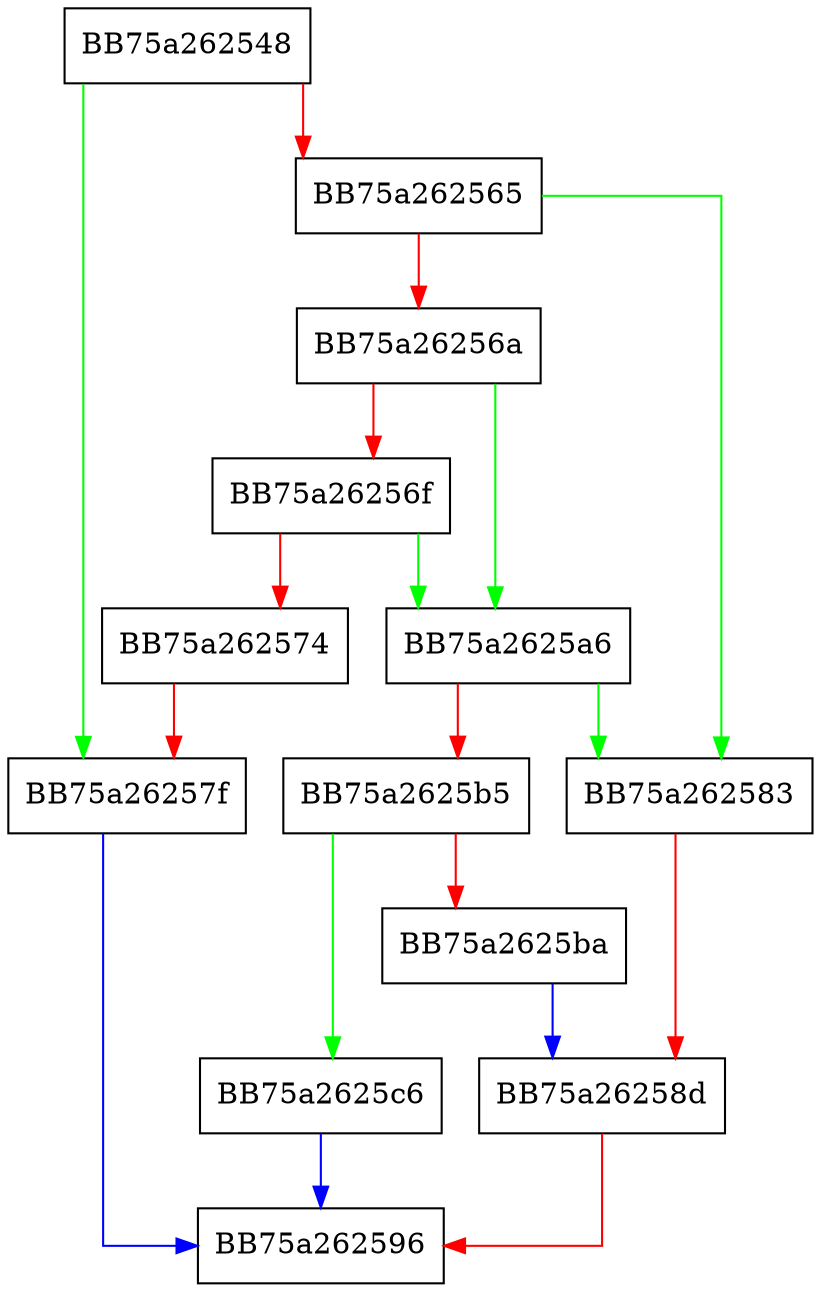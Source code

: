 digraph memcpy_s {
  node [shape="box"];
  graph [splines=ortho];
  BB75a262548 -> BB75a26257f [color="green"];
  BB75a262548 -> BB75a262565 [color="red"];
  BB75a262565 -> BB75a262583 [color="green"];
  BB75a262565 -> BB75a26256a [color="red"];
  BB75a26256a -> BB75a2625a6 [color="green"];
  BB75a26256a -> BB75a26256f [color="red"];
  BB75a26256f -> BB75a2625a6 [color="green"];
  BB75a26256f -> BB75a262574 [color="red"];
  BB75a262574 -> BB75a26257f [color="red"];
  BB75a26257f -> BB75a262596 [color="blue"];
  BB75a262583 -> BB75a26258d [color="red"];
  BB75a26258d -> BB75a262596 [color="red"];
  BB75a2625a6 -> BB75a262583 [color="green"];
  BB75a2625a6 -> BB75a2625b5 [color="red"];
  BB75a2625b5 -> BB75a2625c6 [color="green"];
  BB75a2625b5 -> BB75a2625ba [color="red"];
  BB75a2625ba -> BB75a26258d [color="blue"];
  BB75a2625c6 -> BB75a262596 [color="blue"];
}